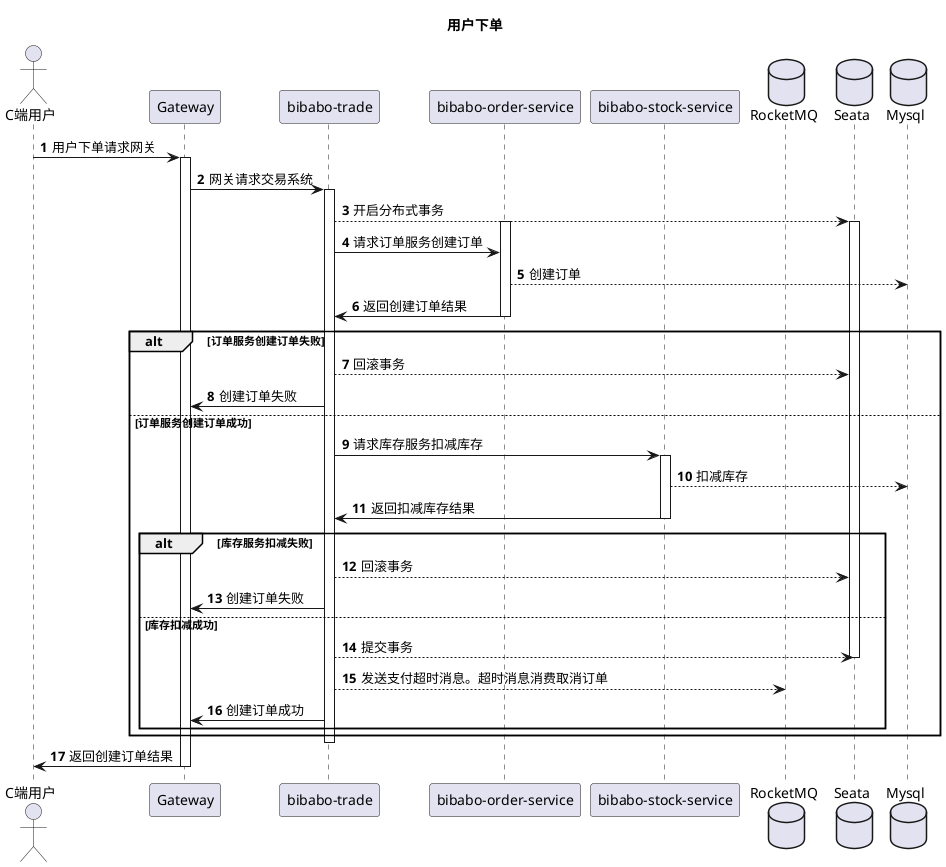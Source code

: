 @startuml
title 用户下单

actor C端用户

participant "Gateway" as gateway
participant "bibabo-trade" as bibaboTrade
participant "bibabo-order-service" as bibaboOrder
participant "bibabo-stock-service" as bibaboStock
database "RocketMQ" as rocketMQ
database "Seata" as seata
database "Mysql" as mysql

autonumber
C端用户-> gateway: 用户下单请求网关
activate gateway
gateway-> bibaboTrade: 网关请求交易系统
activate bibaboTrade
bibaboTrade--> seata: 开启分布式事务
activate seata
activate bibaboOrder
bibaboTrade-> bibaboOrder: 请求订单服务创建订单
bibaboOrder--> mysql: 创建订单
bibaboOrder-> bibaboTrade: 返回创建订单结果
deactivate bibaboOrder
alt 订单服务创建订单失败
bibaboTrade--> seata: 回滚事务
bibaboTrade-> gateway: 创建订单失败
else 订单服务创建订单成功
bibaboTrade-> bibaboStock: 请求库存服务扣减库存
    activate bibaboStock
    bibaboStock--> mysql: 扣减库存
    bibaboStock-> bibaboTrade: 返回扣减库存结果
    deactivate bibaboStock
    alt 库存服务扣减失败
    bibaboTrade--> seata: 回滚事务
    bibaboTrade-> gateway: 创建订单失败
    else 库存扣减成功
    bibaboTrade--> seata: 提交事务
    deactivate seata
    bibaboTrade--> rocketMQ: 发送支付超时消息。超时消息消费取消订单
    bibaboTrade-> gateway: 创建订单成功
    end
end
deactivate bibaboTrade
gateway-> C端用户: 返回创建订单结果
deactivate gateway
@enduml